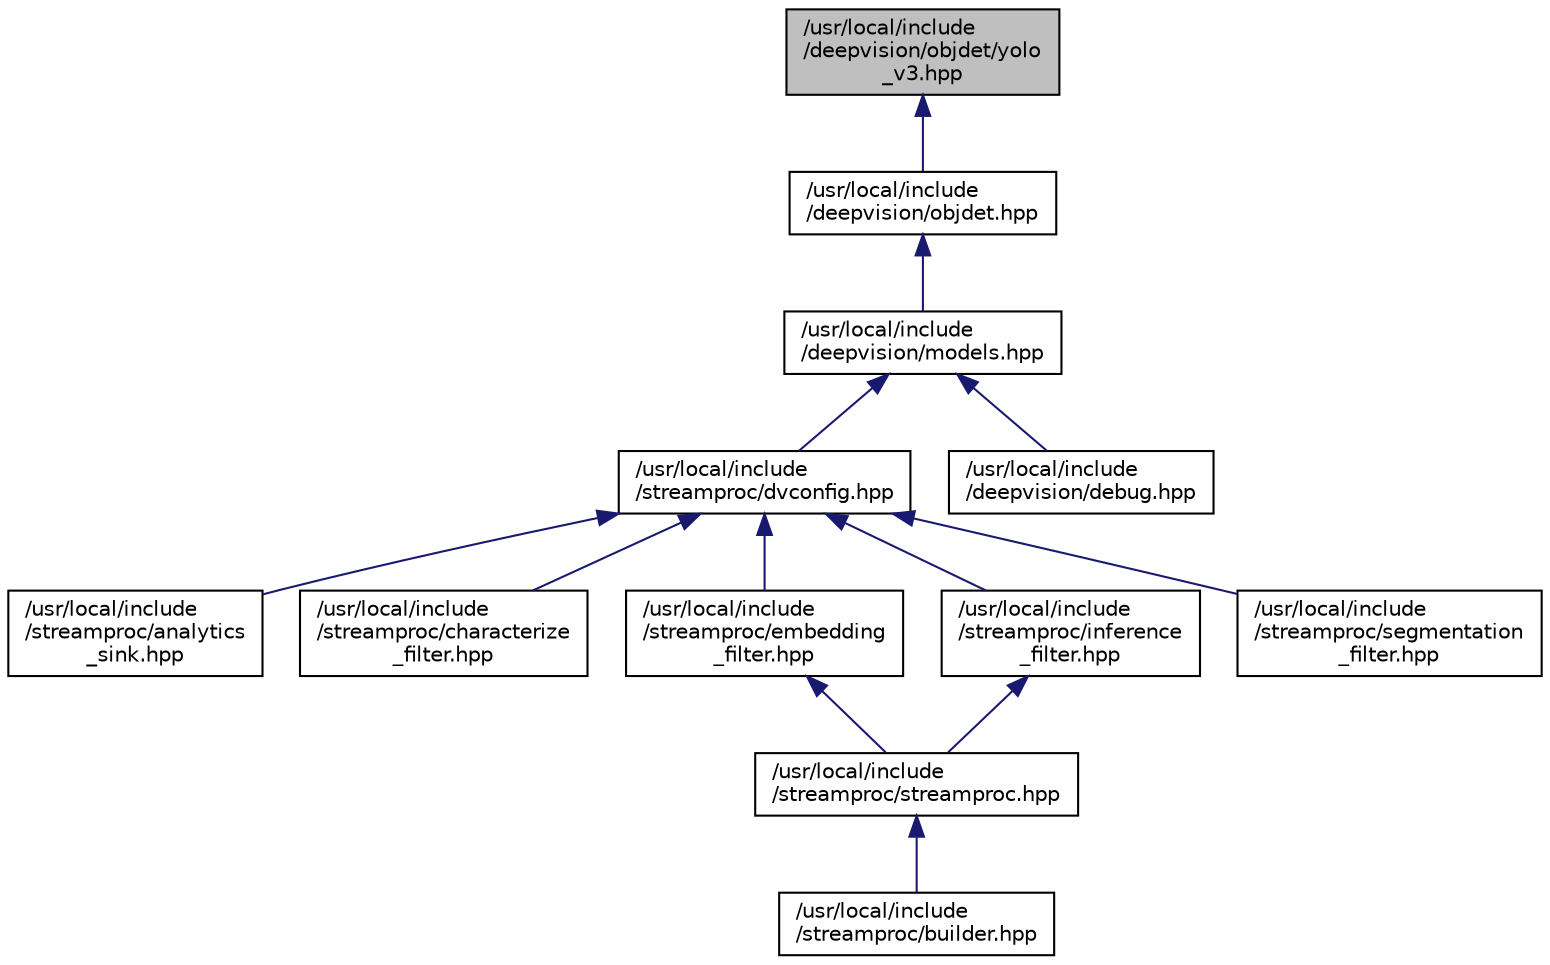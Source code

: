 digraph "/usr/local/include/deepvision/objdet/yolo_v3.hpp"
{
  edge [fontname="Helvetica",fontsize="10",labelfontname="Helvetica",labelfontsize="10"];
  node [fontname="Helvetica",fontsize="10",shape=record];
  Node23 [label="/usr/local/include\l/deepvision/objdet/yolo\l_v3.hpp",height=0.2,width=0.4,color="black", fillcolor="grey75", style="filled", fontcolor="black"];
  Node23 -> Node24 [dir="back",color="midnightblue",fontsize="10",style="solid",fontname="Helvetica"];
  Node24 [label="/usr/local/include\l/deepvision/objdet.hpp",height=0.2,width=0.4,color="black", fillcolor="white", style="filled",URL="$da/d81/objdet_8hpp.html"];
  Node24 -> Node25 [dir="back",color="midnightblue",fontsize="10",style="solid",fontname="Helvetica"];
  Node25 [label="/usr/local/include\l/deepvision/models.hpp",height=0.2,width=0.4,color="black", fillcolor="white", style="filled",URL="$dd/d24/deepvision_2models_8hpp.html"];
  Node25 -> Node26 [dir="back",color="midnightblue",fontsize="10",style="solid",fontname="Helvetica"];
  Node26 [label="/usr/local/include\l/streamproc/dvconfig.hpp",height=0.2,width=0.4,color="black", fillcolor="white", style="filled",URL="$d8/df4/dvconfig_8hpp.html"];
  Node26 -> Node27 [dir="back",color="midnightblue",fontsize="10",style="solid",fontname="Helvetica"];
  Node27 [label="/usr/local/include\l/streamproc/analytics\l_sink.hpp",height=0.2,width=0.4,color="black", fillcolor="white", style="filled",URL="$d4/de6/analytics__sink_8hpp.html"];
  Node26 -> Node28 [dir="back",color="midnightblue",fontsize="10",style="solid",fontname="Helvetica"];
  Node28 [label="/usr/local/include\l/streamproc/characterize\l_filter.hpp",height=0.2,width=0.4,color="black", fillcolor="white", style="filled",URL="$d6/de5/characterize__filter_8hpp.html"];
  Node26 -> Node29 [dir="back",color="midnightblue",fontsize="10",style="solid",fontname="Helvetica"];
  Node29 [label="/usr/local/include\l/streamproc/embedding\l_filter.hpp",height=0.2,width=0.4,color="black", fillcolor="white", style="filled",URL="$d7/daf/embedding__filter_8hpp.html"];
  Node29 -> Node30 [dir="back",color="midnightblue",fontsize="10",style="solid",fontname="Helvetica"];
  Node30 [label="/usr/local/include\l/streamproc/streamproc.hpp",height=0.2,width=0.4,color="black", fillcolor="white", style="filled",URL="$de/dc1/streamproc_8hpp.html"];
  Node30 -> Node31 [dir="back",color="midnightblue",fontsize="10",style="solid",fontname="Helvetica"];
  Node31 [label="/usr/local/include\l/streamproc/builder.hpp",height=0.2,width=0.4,color="black", fillcolor="white", style="filled",URL="$dc/dcd/builder_8hpp.html"];
  Node26 -> Node32 [dir="back",color="midnightblue",fontsize="10",style="solid",fontname="Helvetica"];
  Node32 [label="/usr/local/include\l/streamproc/inference\l_filter.hpp",height=0.2,width=0.4,color="black", fillcolor="white", style="filled",URL="$d6/d30/inference__filter_8hpp.html"];
  Node32 -> Node30 [dir="back",color="midnightblue",fontsize="10",style="solid",fontname="Helvetica"];
  Node26 -> Node33 [dir="back",color="midnightblue",fontsize="10",style="solid",fontname="Helvetica"];
  Node33 [label="/usr/local/include\l/streamproc/segmentation\l_filter.hpp",height=0.2,width=0.4,color="black", fillcolor="white", style="filled",URL="$d8/d7e/segmentation__filter_8hpp.html"];
  Node25 -> Node34 [dir="back",color="midnightblue",fontsize="10",style="solid",fontname="Helvetica"];
  Node34 [label="/usr/local/include\l/deepvision/debug.hpp",height=0.2,width=0.4,color="black", fillcolor="white", style="filled",URL="$dd/daa/deepvision_2debug_8hpp.html"];
}
